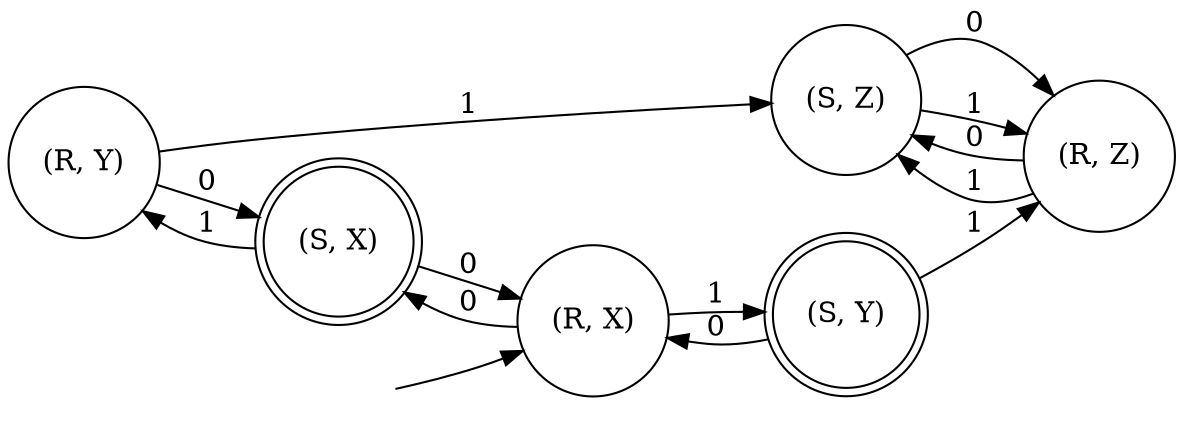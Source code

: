 digraph Automaton {
  rankdir = LR;
  0 [shape=circle,label="(R, Y)"];
  1 [shape=circle,label="(S, Z)"];
  2 [shape=circle,label="(R, X)"];
  in [shape=plaintext,label=""];
  in -> 2;
  3 [shape=doublecircle,label="(S, Y)"];
  4 [shape=doublecircle,label="(S, X)"];
  5 [shape=circle,label="(R, Z)"];
  5 -> 1 [label="0"];
  5 -> 1 [label="1"];
  0 -> 1 [label="1"];
  3 -> 2 [label="0"];
  1 -> 5 [label="0"];
  1 -> 5 [label="1"];
  2 -> 4 [label="0"];
  3 -> 5 [label="1"];
  2 -> 3 [label="1"];
  4 -> 0 [label="1"];
  4 -> 2 [label="0"];
  0 -> 4 [label="0"];
}

